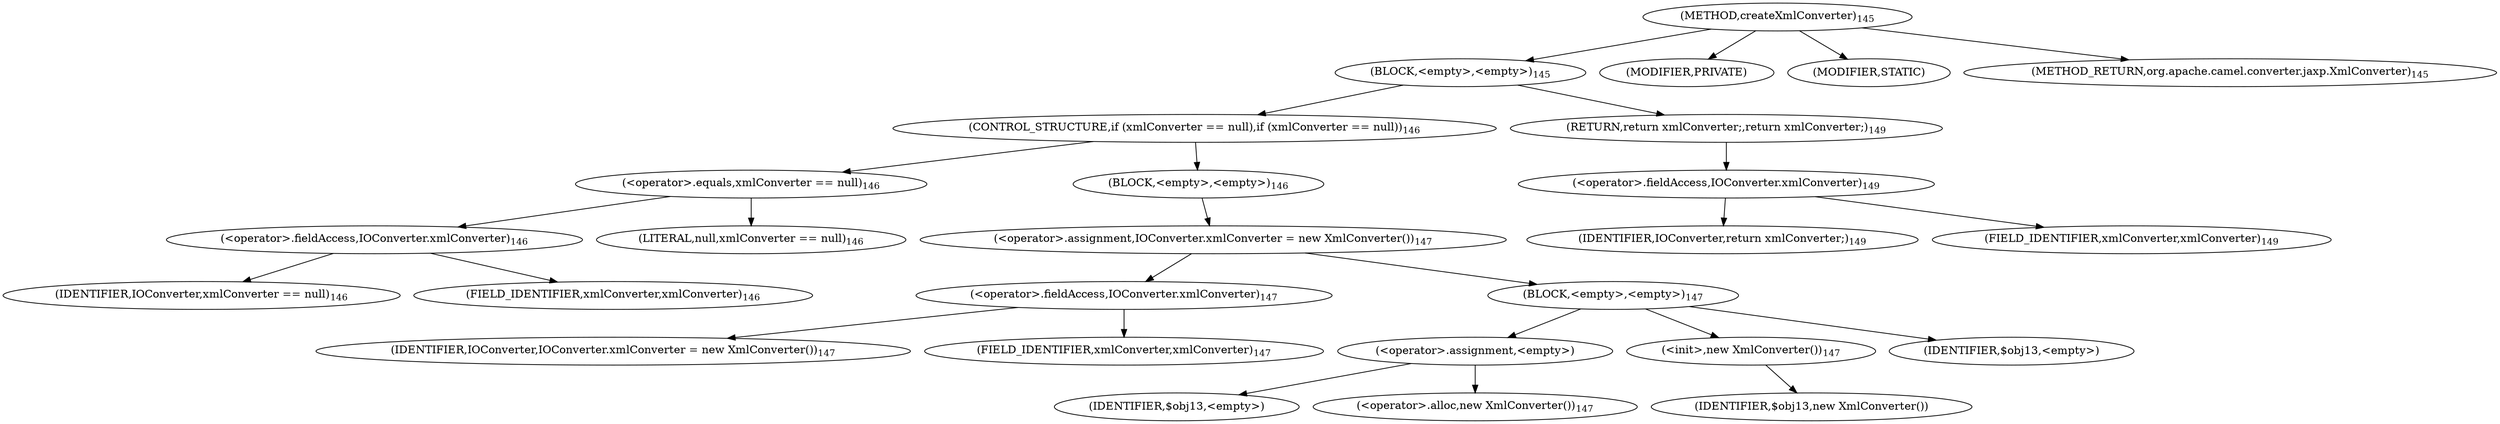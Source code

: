 digraph "createXmlConverter" {  
"290" [label = <(METHOD,createXmlConverter)<SUB>145</SUB>> ]
"291" [label = <(BLOCK,&lt;empty&gt;,&lt;empty&gt;)<SUB>145</SUB>> ]
"292" [label = <(CONTROL_STRUCTURE,if (xmlConverter == null),if (xmlConverter == null))<SUB>146</SUB>> ]
"293" [label = <(&lt;operator&gt;.equals,xmlConverter == null)<SUB>146</SUB>> ]
"294" [label = <(&lt;operator&gt;.fieldAccess,IOConverter.xmlConverter)<SUB>146</SUB>> ]
"295" [label = <(IDENTIFIER,IOConverter,xmlConverter == null)<SUB>146</SUB>> ]
"296" [label = <(FIELD_IDENTIFIER,xmlConverter,xmlConverter)<SUB>146</SUB>> ]
"297" [label = <(LITERAL,null,xmlConverter == null)<SUB>146</SUB>> ]
"298" [label = <(BLOCK,&lt;empty&gt;,&lt;empty&gt;)<SUB>146</SUB>> ]
"299" [label = <(&lt;operator&gt;.assignment,IOConverter.xmlConverter = new XmlConverter())<SUB>147</SUB>> ]
"300" [label = <(&lt;operator&gt;.fieldAccess,IOConverter.xmlConverter)<SUB>147</SUB>> ]
"301" [label = <(IDENTIFIER,IOConverter,IOConverter.xmlConverter = new XmlConverter())<SUB>147</SUB>> ]
"302" [label = <(FIELD_IDENTIFIER,xmlConverter,xmlConverter)<SUB>147</SUB>> ]
"303" [label = <(BLOCK,&lt;empty&gt;,&lt;empty&gt;)<SUB>147</SUB>> ]
"304" [label = <(&lt;operator&gt;.assignment,&lt;empty&gt;)> ]
"305" [label = <(IDENTIFIER,$obj13,&lt;empty&gt;)> ]
"306" [label = <(&lt;operator&gt;.alloc,new XmlConverter())<SUB>147</SUB>> ]
"307" [label = <(&lt;init&gt;,new XmlConverter())<SUB>147</SUB>> ]
"308" [label = <(IDENTIFIER,$obj13,new XmlConverter())> ]
"309" [label = <(IDENTIFIER,$obj13,&lt;empty&gt;)> ]
"310" [label = <(RETURN,return xmlConverter;,return xmlConverter;)<SUB>149</SUB>> ]
"311" [label = <(&lt;operator&gt;.fieldAccess,IOConverter.xmlConverter)<SUB>149</SUB>> ]
"312" [label = <(IDENTIFIER,IOConverter,return xmlConverter;)<SUB>149</SUB>> ]
"313" [label = <(FIELD_IDENTIFIER,xmlConverter,xmlConverter)<SUB>149</SUB>> ]
"314" [label = <(MODIFIER,PRIVATE)> ]
"315" [label = <(MODIFIER,STATIC)> ]
"316" [label = <(METHOD_RETURN,org.apache.camel.converter.jaxp.XmlConverter)<SUB>145</SUB>> ]
  "290" -> "291" 
  "290" -> "314" 
  "290" -> "315" 
  "290" -> "316" 
  "291" -> "292" 
  "291" -> "310" 
  "292" -> "293" 
  "292" -> "298" 
  "293" -> "294" 
  "293" -> "297" 
  "294" -> "295" 
  "294" -> "296" 
  "298" -> "299" 
  "299" -> "300" 
  "299" -> "303" 
  "300" -> "301" 
  "300" -> "302" 
  "303" -> "304" 
  "303" -> "307" 
  "303" -> "309" 
  "304" -> "305" 
  "304" -> "306" 
  "307" -> "308" 
  "310" -> "311" 
  "311" -> "312" 
  "311" -> "313" 
}
